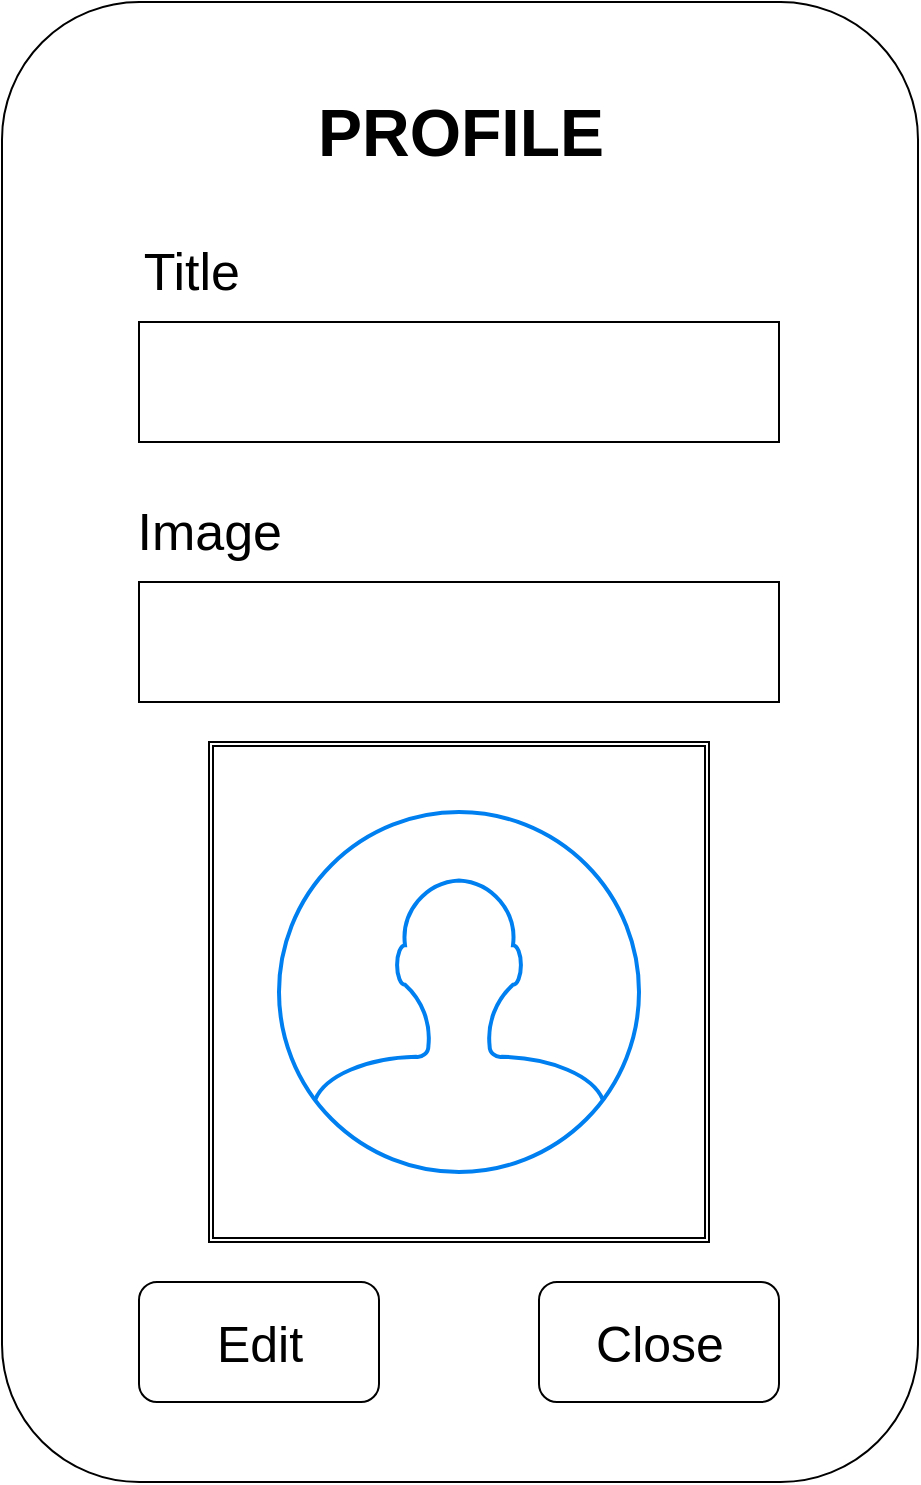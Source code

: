 <mxfile>
    <diagram id="x-srWhqyRwXltMXBsB6Q" name="Page-1">
        <mxGraphModel dx="1326" dy="850" grid="1" gridSize="10" guides="1" tooltips="1" connect="1" arrows="1" fold="1" page="1" pageScale="1" pageWidth="1654" pageHeight="1169" math="0" shadow="0">
            <root>
                <mxCell id="0"/>
                <mxCell id="1" parent="0"/>
                <mxCell id="3" value="" style="rounded=1;whiteSpace=wrap;html=1;" parent="1" vertex="1">
                    <mxGeometry x="598" y="260" width="458" height="740" as="geometry"/>
                </mxCell>
                <mxCell id="4" value="" style="rounded=0;whiteSpace=wrap;html=1;" parent="1" vertex="1">
                    <mxGeometry x="666.5" y="420" width="320" height="60" as="geometry"/>
                </mxCell>
                <mxCell id="6" value="Edit" style="rounded=1;whiteSpace=wrap;html=1;fontSize=25;labelBorderColor=none;" parent="1" vertex="1">
                    <mxGeometry x="666.5" y="900" width="120" height="60" as="geometry"/>
                </mxCell>
                <mxCell id="7" value="Title" style="text;html=1;strokeColor=none;fillColor=none;align=right;verticalAlign=middle;whiteSpace=wrap;rounded=0;fontSize=26;gradientColor=none;labelPosition=left;verticalLabelPosition=middle;" parent="1" vertex="1">
                    <mxGeometry x="718.5" y="380" width="220" height="30" as="geometry"/>
                </mxCell>
                <mxCell id="10" value="PROFILE" style="text;html=1;strokeColor=none;fillColor=none;align=center;verticalAlign=middle;whiteSpace=wrap;rounded=0;fontSize=33;fontStyle=1" parent="1" vertex="1">
                    <mxGeometry x="715.5" y="310" width="223" height="30" as="geometry"/>
                </mxCell>
                <mxCell id="11" value="Close" style="rounded=1;whiteSpace=wrap;html=1;fontSize=25;labelBorderColor=none;" parent="1" vertex="1">
                    <mxGeometry x="866.5" y="900" width="120" height="60" as="geometry"/>
                </mxCell>
                <mxCell id="12" value="" style="rounded=0;whiteSpace=wrap;html=1;" parent="1" vertex="1">
                    <mxGeometry x="666.5" y="550" width="320" height="60" as="geometry"/>
                </mxCell>
                <mxCell id="13" value="Image" style="text;html=1;strokeColor=none;fillColor=none;align=right;verticalAlign=middle;whiteSpace=wrap;rounded=0;fontSize=26;gradientColor=none;labelPosition=left;verticalLabelPosition=middle;" parent="1" vertex="1">
                    <mxGeometry x="739.5" y="510" width="220" height="30" as="geometry"/>
                </mxCell>
                <mxCell id="14" value="" style="shape=ext;double=1;whiteSpace=wrap;html=1;aspect=fixed;" parent="1" vertex="1">
                    <mxGeometry x="701.5" y="630" width="250" height="250" as="geometry"/>
                </mxCell>
                <mxCell id="15" value="" style="html=1;verticalLabelPosition=bottom;align=center;labelBackgroundColor=#ffffff;verticalAlign=top;strokeWidth=2;strokeColor=#0080F0;shadow=0;dashed=0;shape=mxgraph.ios7.icons.user;" parent="1" vertex="1">
                    <mxGeometry x="736.5" y="665" width="180" height="180" as="geometry"/>
                </mxCell>
            </root>
        </mxGraphModel>
    </diagram>
</mxfile>